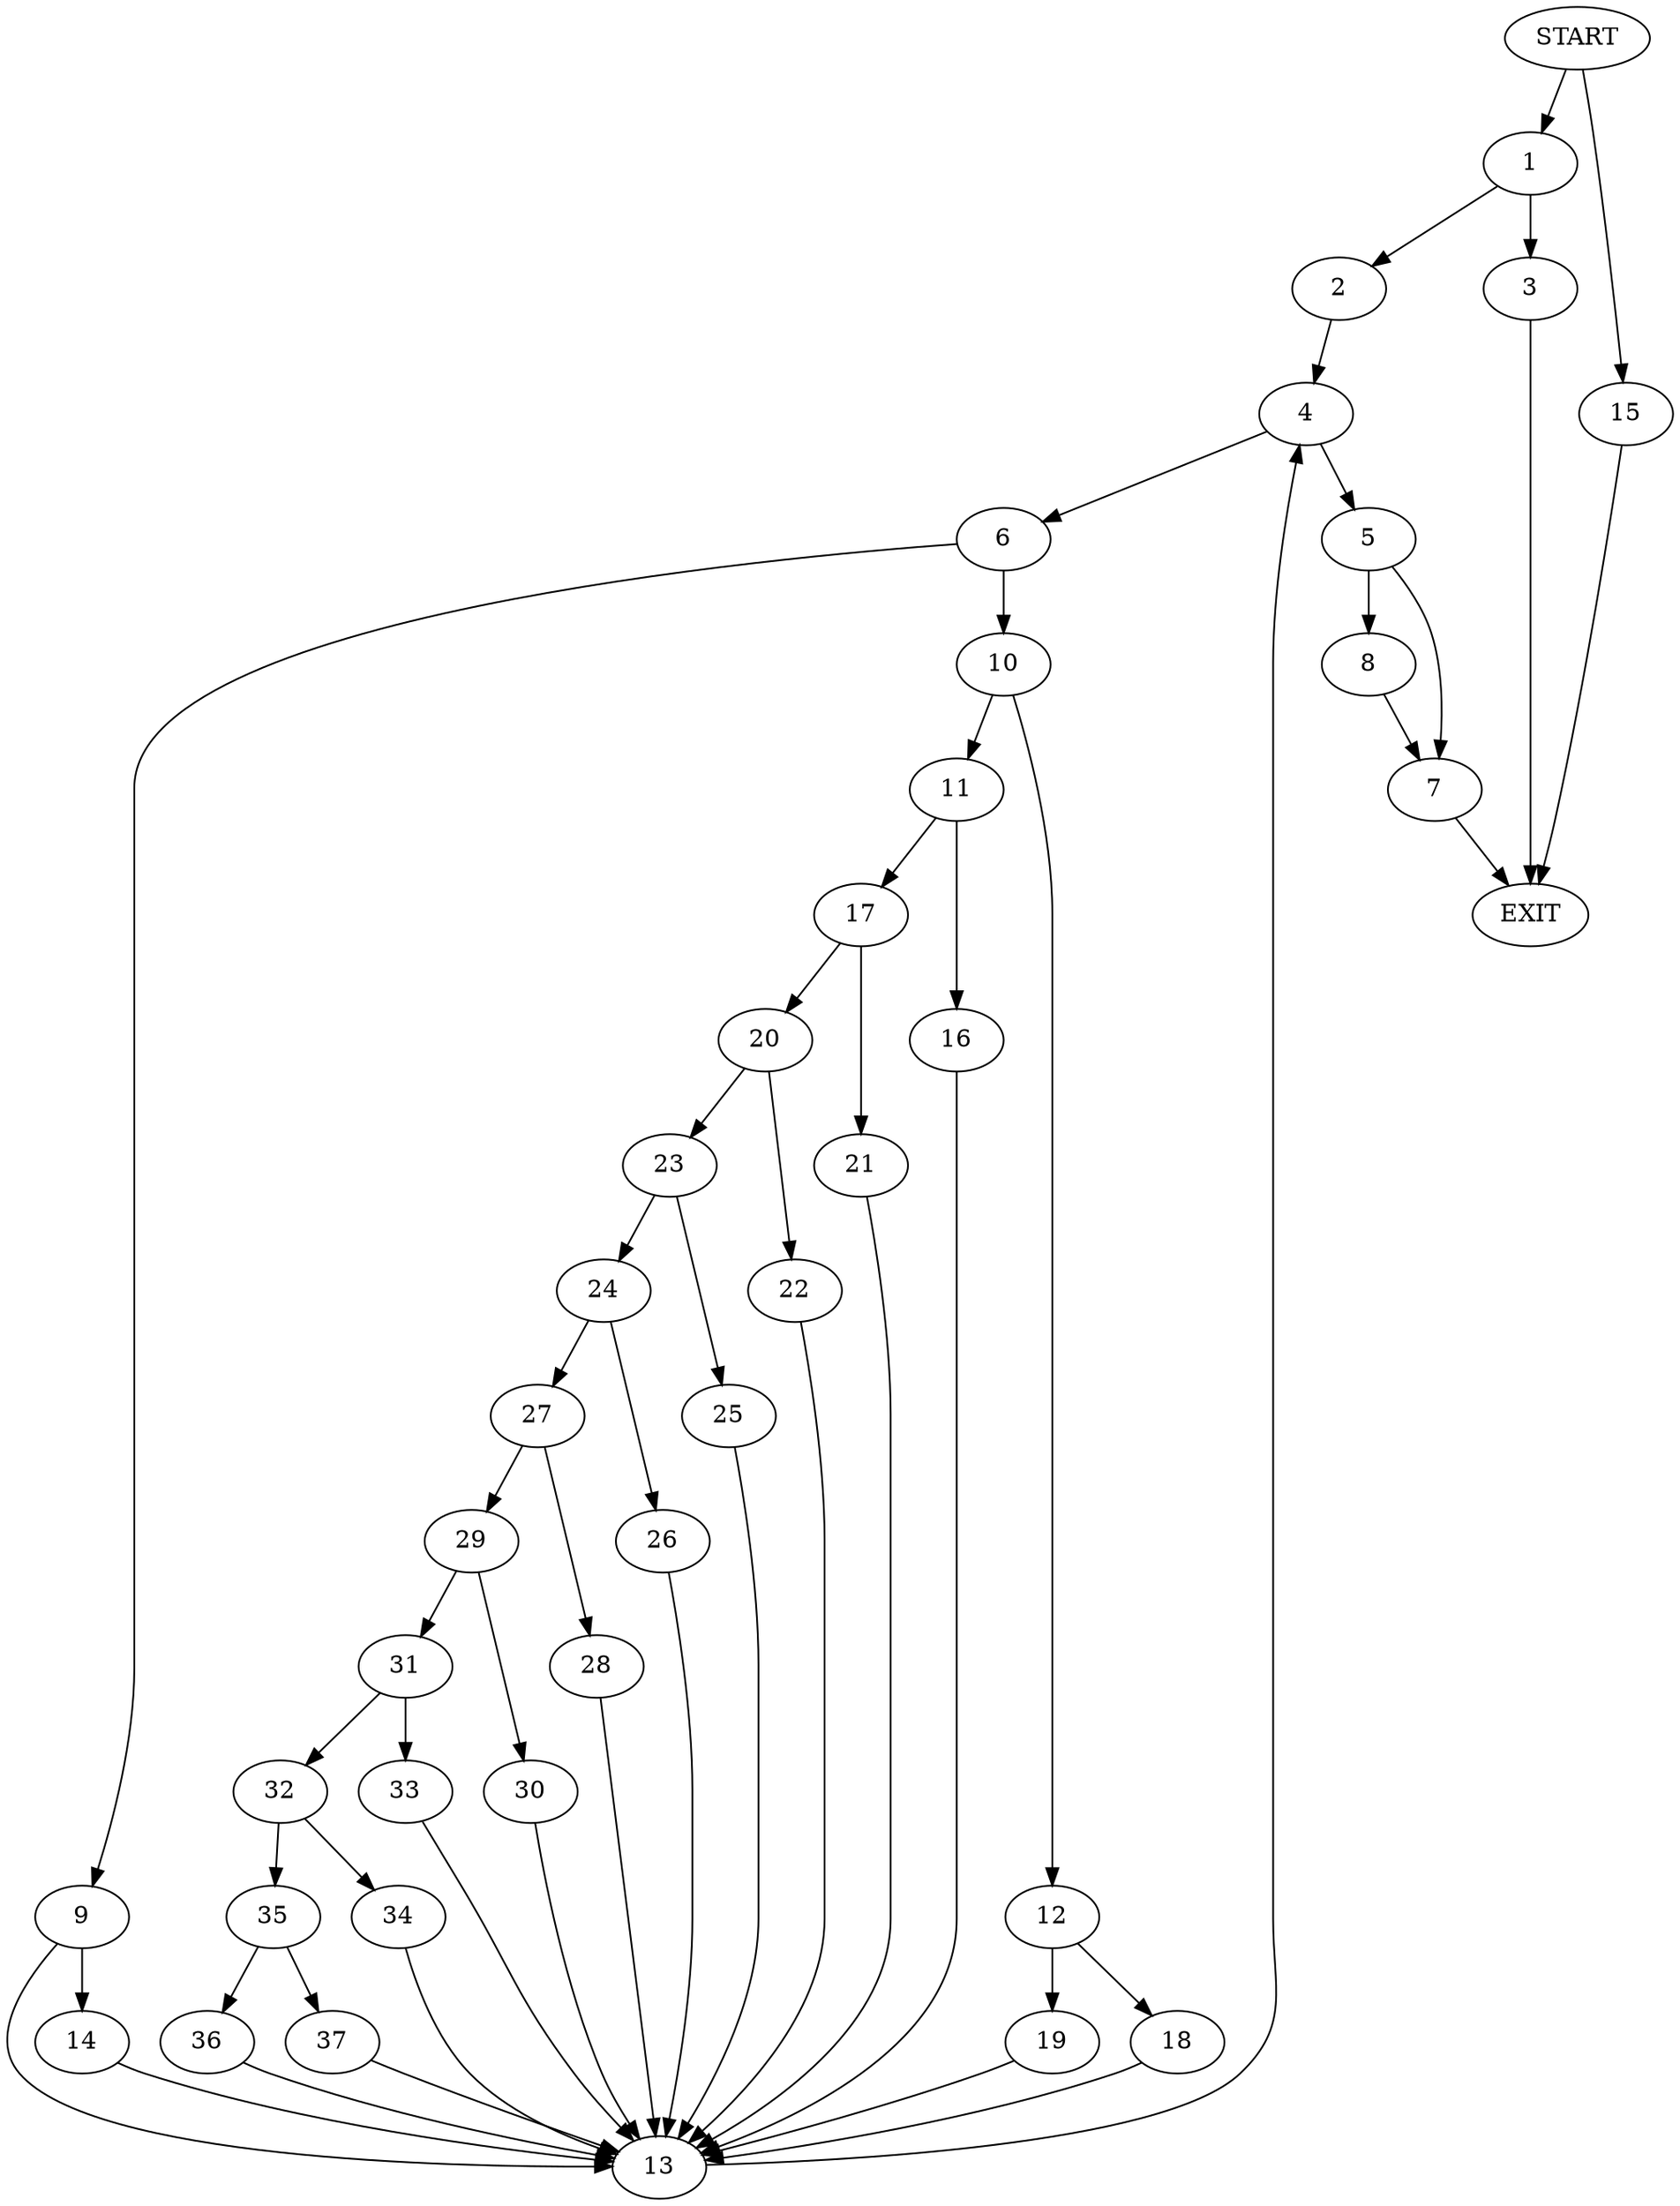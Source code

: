 digraph {
0 [label="START"]
38 [label="EXIT"]
0 -> 1
1 -> 2
1 -> 3
2 -> 4
3 -> 38
4 -> 5
4 -> 6
5 -> 7
5 -> 8
6 -> 9
6 -> 10
10 -> 11
10 -> 12
9 -> 13
9 -> 14
13 -> 4
14 -> 13
0 -> 15
15 -> 38
11 -> 16
11 -> 17
12 -> 18
12 -> 19
16 -> 13
17 -> 20
17 -> 21
21 -> 13
20 -> 22
20 -> 23
23 -> 24
23 -> 25
22 -> 13
24 -> 26
24 -> 27
25 -> 13
27 -> 28
27 -> 29
26 -> 13
28 -> 13
29 -> 30
29 -> 31
31 -> 32
31 -> 33
30 -> 13
32 -> 34
32 -> 35
33 -> 13
34 -> 13
35 -> 36
35 -> 37
37 -> 13
36 -> 13
18 -> 13
19 -> 13
7 -> 38
8 -> 7
}
